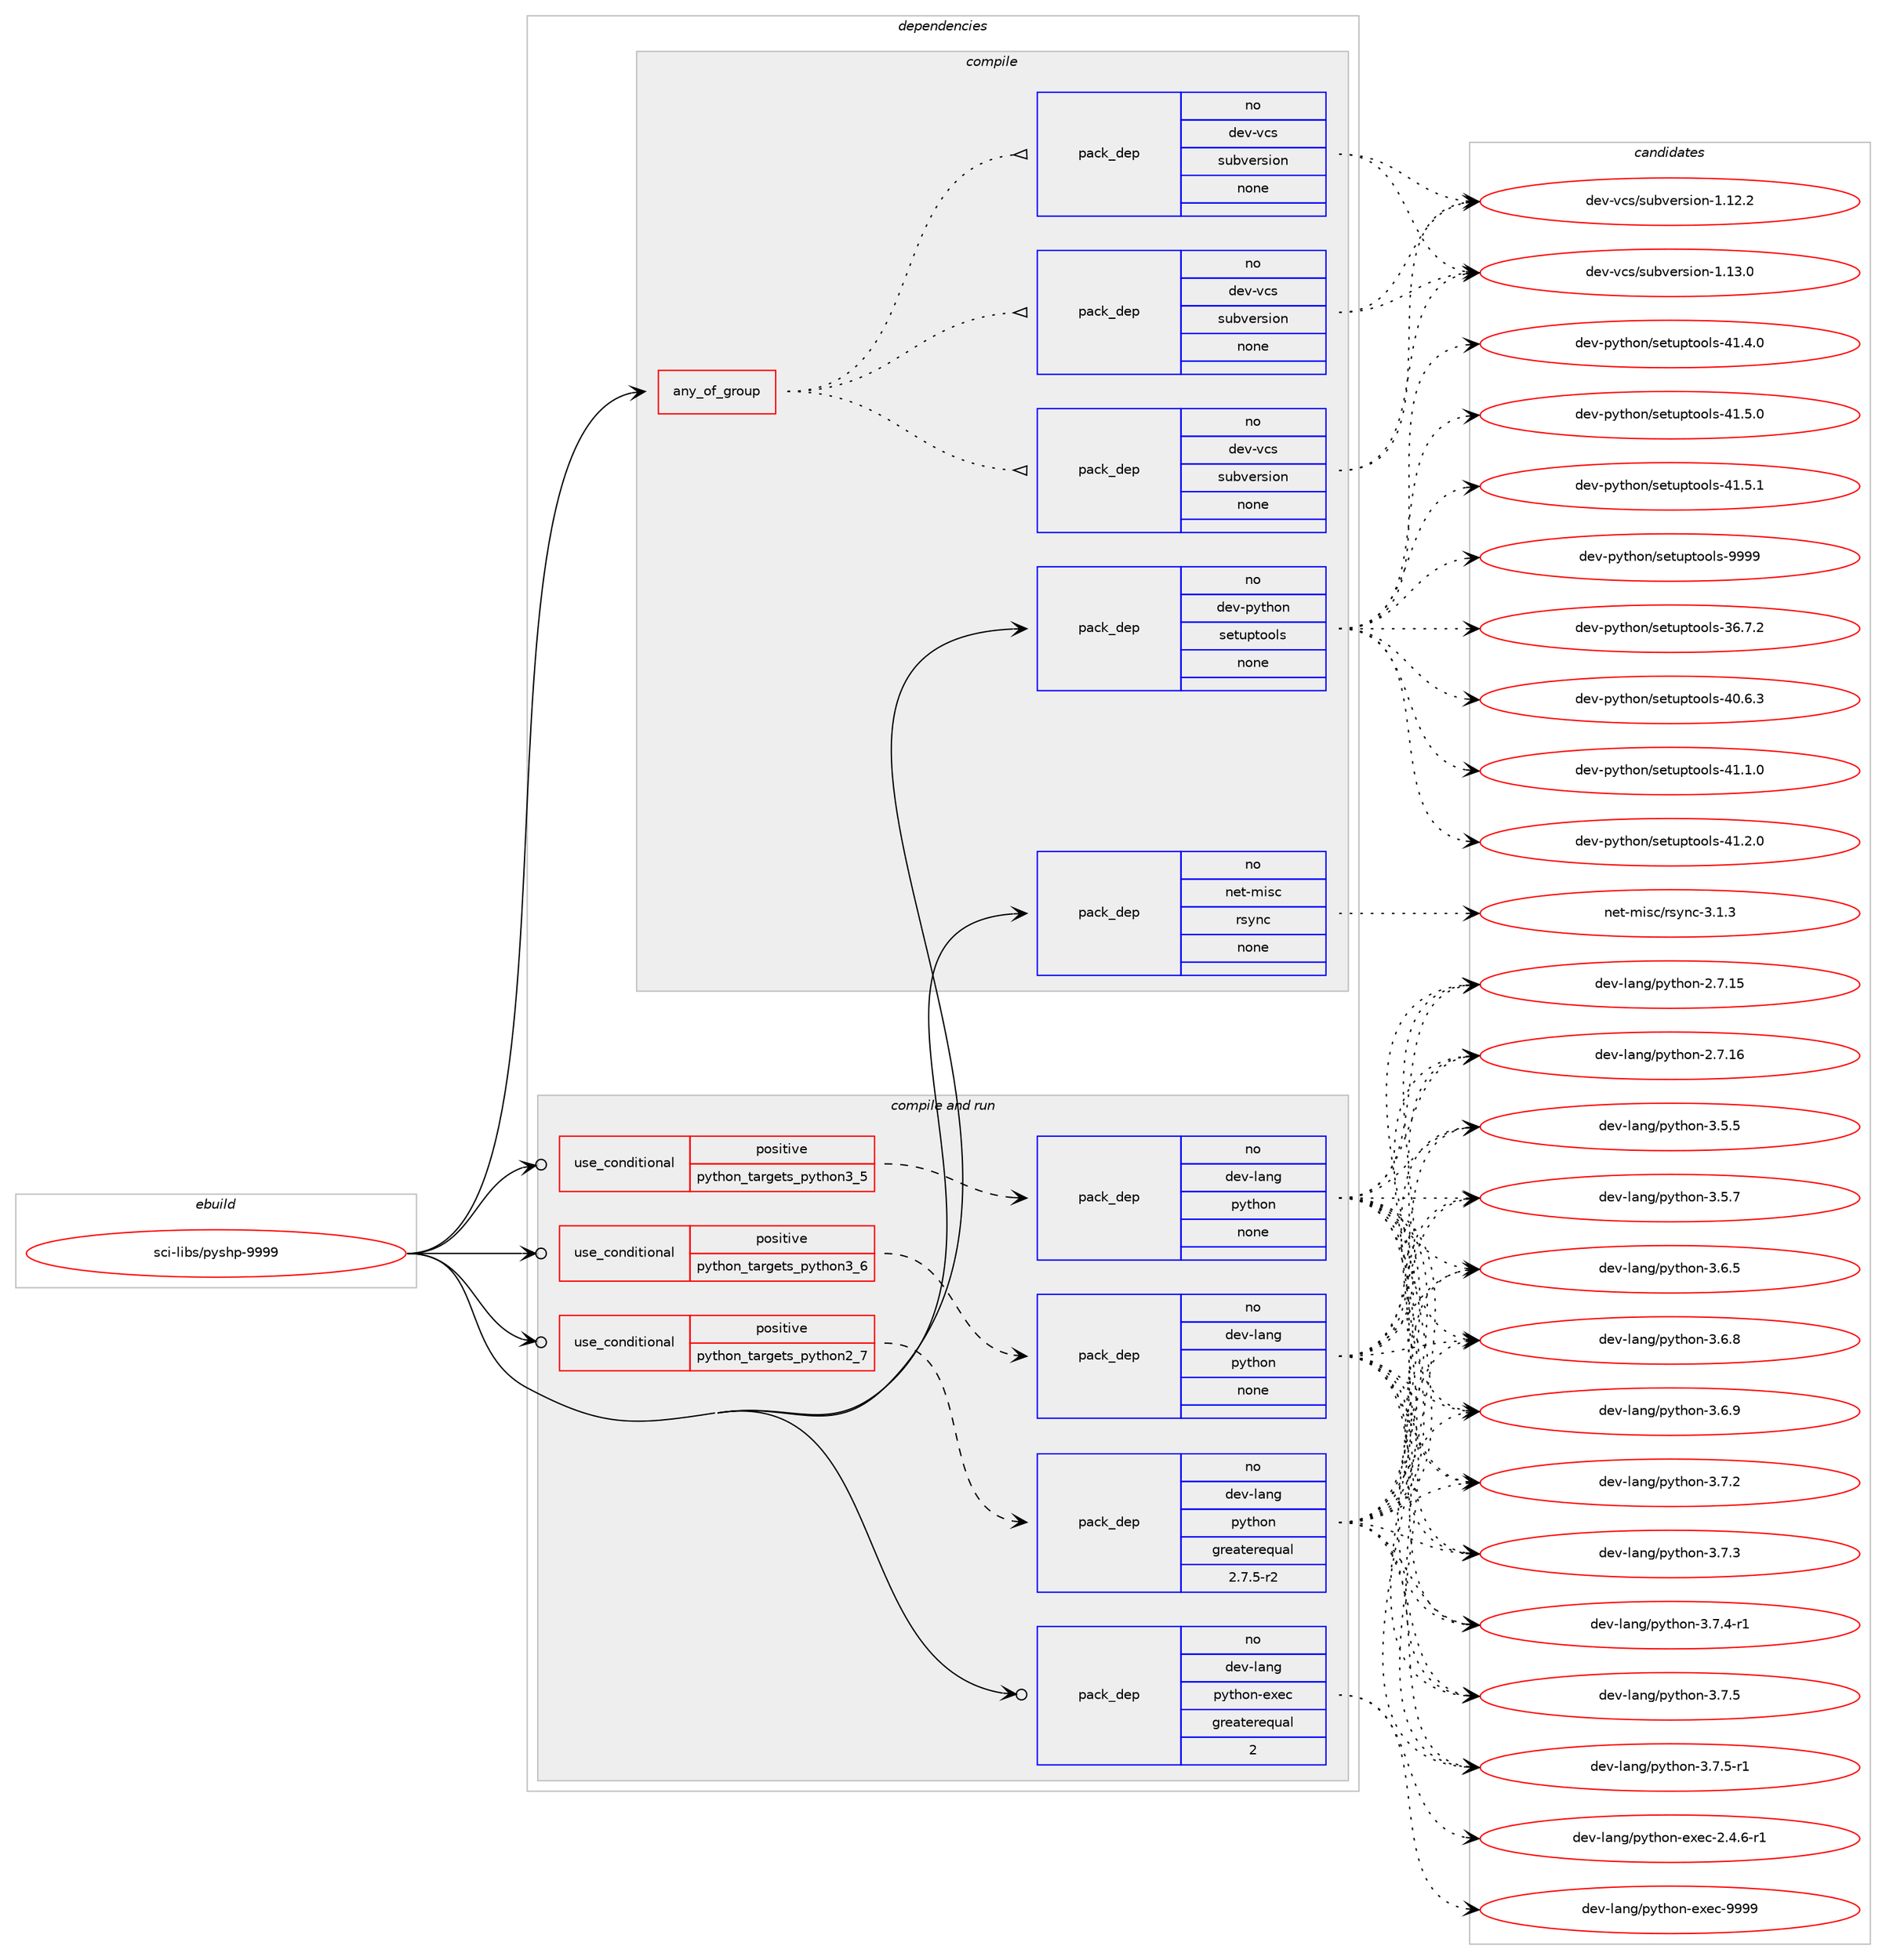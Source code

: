 digraph prolog {

# *************
# Graph options
# *************

newrank=true;
concentrate=true;
compound=true;
graph [rankdir=LR,fontname=Helvetica,fontsize=10,ranksep=1.5];#, ranksep=2.5, nodesep=0.2];
edge  [arrowhead=vee];
node  [fontname=Helvetica,fontsize=10];

# **********
# The ebuild
# **********

subgraph cluster_leftcol {
color=gray;
rank=same;
label=<<i>ebuild</i>>;
id [label="sci-libs/pyshp-9999", color=red, width=4, href="../sci-libs/pyshp-9999.svg"];
}

# ****************
# The dependencies
# ****************

subgraph cluster_midcol {
color=gray;
label=<<i>dependencies</i>>;
subgraph cluster_compile {
fillcolor="#eeeeee";
style=filled;
label=<<i>compile</i>>;
subgraph any14677 {
dependency859253 [label=<<TABLE BORDER="0" CELLBORDER="1" CELLSPACING="0" CELLPADDING="4"><TR><TD CELLPADDING="10">any_of_group</TD></TR></TABLE>>, shape=none, color=red];subgraph pack635414 {
dependency859254 [label=<<TABLE BORDER="0" CELLBORDER="1" CELLSPACING="0" CELLPADDING="4" WIDTH="220"><TR><TD ROWSPAN="6" CELLPADDING="30">pack_dep</TD></TR><TR><TD WIDTH="110">no</TD></TR><TR><TD>dev-vcs</TD></TR><TR><TD>subversion</TD></TR><TR><TD>none</TD></TR><TR><TD></TD></TR></TABLE>>, shape=none, color=blue];
}
dependency859253:e -> dependency859254:w [weight=20,style="dotted",arrowhead="oinv"];
subgraph pack635415 {
dependency859255 [label=<<TABLE BORDER="0" CELLBORDER="1" CELLSPACING="0" CELLPADDING="4" WIDTH="220"><TR><TD ROWSPAN="6" CELLPADDING="30">pack_dep</TD></TR><TR><TD WIDTH="110">no</TD></TR><TR><TD>dev-vcs</TD></TR><TR><TD>subversion</TD></TR><TR><TD>none</TD></TR><TR><TD></TD></TR></TABLE>>, shape=none, color=blue];
}
dependency859253:e -> dependency859255:w [weight=20,style="dotted",arrowhead="oinv"];
subgraph pack635416 {
dependency859256 [label=<<TABLE BORDER="0" CELLBORDER="1" CELLSPACING="0" CELLPADDING="4" WIDTH="220"><TR><TD ROWSPAN="6" CELLPADDING="30">pack_dep</TD></TR><TR><TD WIDTH="110">no</TD></TR><TR><TD>dev-vcs</TD></TR><TR><TD>subversion</TD></TR><TR><TD>none</TD></TR><TR><TD></TD></TR></TABLE>>, shape=none, color=blue];
}
dependency859253:e -> dependency859256:w [weight=20,style="dotted",arrowhead="oinv"];
}
id:e -> dependency859253:w [weight=20,style="solid",arrowhead="vee"];
subgraph pack635417 {
dependency859257 [label=<<TABLE BORDER="0" CELLBORDER="1" CELLSPACING="0" CELLPADDING="4" WIDTH="220"><TR><TD ROWSPAN="6" CELLPADDING="30">pack_dep</TD></TR><TR><TD WIDTH="110">no</TD></TR><TR><TD>dev-python</TD></TR><TR><TD>setuptools</TD></TR><TR><TD>none</TD></TR><TR><TD></TD></TR></TABLE>>, shape=none, color=blue];
}
id:e -> dependency859257:w [weight=20,style="solid",arrowhead="vee"];
subgraph pack635418 {
dependency859258 [label=<<TABLE BORDER="0" CELLBORDER="1" CELLSPACING="0" CELLPADDING="4" WIDTH="220"><TR><TD ROWSPAN="6" CELLPADDING="30">pack_dep</TD></TR><TR><TD WIDTH="110">no</TD></TR><TR><TD>net-misc</TD></TR><TR><TD>rsync</TD></TR><TR><TD>none</TD></TR><TR><TD></TD></TR></TABLE>>, shape=none, color=blue];
}
id:e -> dependency859258:w [weight=20,style="solid",arrowhead="vee"];
}
subgraph cluster_compileandrun {
fillcolor="#eeeeee";
style=filled;
label=<<i>compile and run</i>>;
subgraph cond208653 {
dependency859259 [label=<<TABLE BORDER="0" CELLBORDER="1" CELLSPACING="0" CELLPADDING="4"><TR><TD ROWSPAN="3" CELLPADDING="10">use_conditional</TD></TR><TR><TD>positive</TD></TR><TR><TD>python_targets_python2_7</TD></TR></TABLE>>, shape=none, color=red];
subgraph pack635419 {
dependency859260 [label=<<TABLE BORDER="0" CELLBORDER="1" CELLSPACING="0" CELLPADDING="4" WIDTH="220"><TR><TD ROWSPAN="6" CELLPADDING="30">pack_dep</TD></TR><TR><TD WIDTH="110">no</TD></TR><TR><TD>dev-lang</TD></TR><TR><TD>python</TD></TR><TR><TD>greaterequal</TD></TR><TR><TD>2.7.5-r2</TD></TR></TABLE>>, shape=none, color=blue];
}
dependency859259:e -> dependency859260:w [weight=20,style="dashed",arrowhead="vee"];
}
id:e -> dependency859259:w [weight=20,style="solid",arrowhead="odotvee"];
subgraph cond208654 {
dependency859261 [label=<<TABLE BORDER="0" CELLBORDER="1" CELLSPACING="0" CELLPADDING="4"><TR><TD ROWSPAN="3" CELLPADDING="10">use_conditional</TD></TR><TR><TD>positive</TD></TR><TR><TD>python_targets_python3_5</TD></TR></TABLE>>, shape=none, color=red];
subgraph pack635420 {
dependency859262 [label=<<TABLE BORDER="0" CELLBORDER="1" CELLSPACING="0" CELLPADDING="4" WIDTH="220"><TR><TD ROWSPAN="6" CELLPADDING="30">pack_dep</TD></TR><TR><TD WIDTH="110">no</TD></TR><TR><TD>dev-lang</TD></TR><TR><TD>python</TD></TR><TR><TD>none</TD></TR><TR><TD></TD></TR></TABLE>>, shape=none, color=blue];
}
dependency859261:e -> dependency859262:w [weight=20,style="dashed",arrowhead="vee"];
}
id:e -> dependency859261:w [weight=20,style="solid",arrowhead="odotvee"];
subgraph cond208655 {
dependency859263 [label=<<TABLE BORDER="0" CELLBORDER="1" CELLSPACING="0" CELLPADDING="4"><TR><TD ROWSPAN="3" CELLPADDING="10">use_conditional</TD></TR><TR><TD>positive</TD></TR><TR><TD>python_targets_python3_6</TD></TR></TABLE>>, shape=none, color=red];
subgraph pack635421 {
dependency859264 [label=<<TABLE BORDER="0" CELLBORDER="1" CELLSPACING="0" CELLPADDING="4" WIDTH="220"><TR><TD ROWSPAN="6" CELLPADDING="30">pack_dep</TD></TR><TR><TD WIDTH="110">no</TD></TR><TR><TD>dev-lang</TD></TR><TR><TD>python</TD></TR><TR><TD>none</TD></TR><TR><TD></TD></TR></TABLE>>, shape=none, color=blue];
}
dependency859263:e -> dependency859264:w [weight=20,style="dashed",arrowhead="vee"];
}
id:e -> dependency859263:w [weight=20,style="solid",arrowhead="odotvee"];
subgraph pack635422 {
dependency859265 [label=<<TABLE BORDER="0" CELLBORDER="1" CELLSPACING="0" CELLPADDING="4" WIDTH="220"><TR><TD ROWSPAN="6" CELLPADDING="30">pack_dep</TD></TR><TR><TD WIDTH="110">no</TD></TR><TR><TD>dev-lang</TD></TR><TR><TD>python-exec</TD></TR><TR><TD>greaterequal</TD></TR><TR><TD>2</TD></TR></TABLE>>, shape=none, color=blue];
}
id:e -> dependency859265:w [weight=20,style="solid",arrowhead="odotvee"];
}
subgraph cluster_run {
fillcolor="#eeeeee";
style=filled;
label=<<i>run</i>>;
}
}

# **************
# The candidates
# **************

subgraph cluster_choices {
rank=same;
color=gray;
label=<<i>candidates</i>>;

subgraph choice635414 {
color=black;
nodesep=1;
choice1001011184511899115471151179811810111411510511111045494649504650 [label="dev-vcs/subversion-1.12.2", color=red, width=4,href="../dev-vcs/subversion-1.12.2.svg"];
choice1001011184511899115471151179811810111411510511111045494649514648 [label="dev-vcs/subversion-1.13.0", color=red, width=4,href="../dev-vcs/subversion-1.13.0.svg"];
dependency859254:e -> choice1001011184511899115471151179811810111411510511111045494649504650:w [style=dotted,weight="100"];
dependency859254:e -> choice1001011184511899115471151179811810111411510511111045494649514648:w [style=dotted,weight="100"];
}
subgraph choice635415 {
color=black;
nodesep=1;
choice1001011184511899115471151179811810111411510511111045494649504650 [label="dev-vcs/subversion-1.12.2", color=red, width=4,href="../dev-vcs/subversion-1.12.2.svg"];
choice1001011184511899115471151179811810111411510511111045494649514648 [label="dev-vcs/subversion-1.13.0", color=red, width=4,href="../dev-vcs/subversion-1.13.0.svg"];
dependency859255:e -> choice1001011184511899115471151179811810111411510511111045494649504650:w [style=dotted,weight="100"];
dependency859255:e -> choice1001011184511899115471151179811810111411510511111045494649514648:w [style=dotted,weight="100"];
}
subgraph choice635416 {
color=black;
nodesep=1;
choice1001011184511899115471151179811810111411510511111045494649504650 [label="dev-vcs/subversion-1.12.2", color=red, width=4,href="../dev-vcs/subversion-1.12.2.svg"];
choice1001011184511899115471151179811810111411510511111045494649514648 [label="dev-vcs/subversion-1.13.0", color=red, width=4,href="../dev-vcs/subversion-1.13.0.svg"];
dependency859256:e -> choice1001011184511899115471151179811810111411510511111045494649504650:w [style=dotted,weight="100"];
dependency859256:e -> choice1001011184511899115471151179811810111411510511111045494649514648:w [style=dotted,weight="100"];
}
subgraph choice635417 {
color=black;
nodesep=1;
choice100101118451121211161041111104711510111611711211611111110811545515446554650 [label="dev-python/setuptools-36.7.2", color=red, width=4,href="../dev-python/setuptools-36.7.2.svg"];
choice100101118451121211161041111104711510111611711211611111110811545524846544651 [label="dev-python/setuptools-40.6.3", color=red, width=4,href="../dev-python/setuptools-40.6.3.svg"];
choice100101118451121211161041111104711510111611711211611111110811545524946494648 [label="dev-python/setuptools-41.1.0", color=red, width=4,href="../dev-python/setuptools-41.1.0.svg"];
choice100101118451121211161041111104711510111611711211611111110811545524946504648 [label="dev-python/setuptools-41.2.0", color=red, width=4,href="../dev-python/setuptools-41.2.0.svg"];
choice100101118451121211161041111104711510111611711211611111110811545524946524648 [label="dev-python/setuptools-41.4.0", color=red, width=4,href="../dev-python/setuptools-41.4.0.svg"];
choice100101118451121211161041111104711510111611711211611111110811545524946534648 [label="dev-python/setuptools-41.5.0", color=red, width=4,href="../dev-python/setuptools-41.5.0.svg"];
choice100101118451121211161041111104711510111611711211611111110811545524946534649 [label="dev-python/setuptools-41.5.1", color=red, width=4,href="../dev-python/setuptools-41.5.1.svg"];
choice10010111845112121116104111110471151011161171121161111111081154557575757 [label="dev-python/setuptools-9999", color=red, width=4,href="../dev-python/setuptools-9999.svg"];
dependency859257:e -> choice100101118451121211161041111104711510111611711211611111110811545515446554650:w [style=dotted,weight="100"];
dependency859257:e -> choice100101118451121211161041111104711510111611711211611111110811545524846544651:w [style=dotted,weight="100"];
dependency859257:e -> choice100101118451121211161041111104711510111611711211611111110811545524946494648:w [style=dotted,weight="100"];
dependency859257:e -> choice100101118451121211161041111104711510111611711211611111110811545524946504648:w [style=dotted,weight="100"];
dependency859257:e -> choice100101118451121211161041111104711510111611711211611111110811545524946524648:w [style=dotted,weight="100"];
dependency859257:e -> choice100101118451121211161041111104711510111611711211611111110811545524946534648:w [style=dotted,weight="100"];
dependency859257:e -> choice100101118451121211161041111104711510111611711211611111110811545524946534649:w [style=dotted,weight="100"];
dependency859257:e -> choice10010111845112121116104111110471151011161171121161111111081154557575757:w [style=dotted,weight="100"];
}
subgraph choice635418 {
color=black;
nodesep=1;
choice11010111645109105115994711411512111099455146494651 [label="net-misc/rsync-3.1.3", color=red, width=4,href="../net-misc/rsync-3.1.3.svg"];
dependency859258:e -> choice11010111645109105115994711411512111099455146494651:w [style=dotted,weight="100"];
}
subgraph choice635419 {
color=black;
nodesep=1;
choice10010111845108971101034711212111610411111045504655464953 [label="dev-lang/python-2.7.15", color=red, width=4,href="../dev-lang/python-2.7.15.svg"];
choice10010111845108971101034711212111610411111045504655464954 [label="dev-lang/python-2.7.16", color=red, width=4,href="../dev-lang/python-2.7.16.svg"];
choice100101118451089711010347112121116104111110455146534653 [label="dev-lang/python-3.5.5", color=red, width=4,href="../dev-lang/python-3.5.5.svg"];
choice100101118451089711010347112121116104111110455146534655 [label="dev-lang/python-3.5.7", color=red, width=4,href="../dev-lang/python-3.5.7.svg"];
choice100101118451089711010347112121116104111110455146544653 [label="dev-lang/python-3.6.5", color=red, width=4,href="../dev-lang/python-3.6.5.svg"];
choice100101118451089711010347112121116104111110455146544656 [label="dev-lang/python-3.6.8", color=red, width=4,href="../dev-lang/python-3.6.8.svg"];
choice100101118451089711010347112121116104111110455146544657 [label="dev-lang/python-3.6.9", color=red, width=4,href="../dev-lang/python-3.6.9.svg"];
choice100101118451089711010347112121116104111110455146554650 [label="dev-lang/python-3.7.2", color=red, width=4,href="../dev-lang/python-3.7.2.svg"];
choice100101118451089711010347112121116104111110455146554651 [label="dev-lang/python-3.7.3", color=red, width=4,href="../dev-lang/python-3.7.3.svg"];
choice1001011184510897110103471121211161041111104551465546524511449 [label="dev-lang/python-3.7.4-r1", color=red, width=4,href="../dev-lang/python-3.7.4-r1.svg"];
choice100101118451089711010347112121116104111110455146554653 [label="dev-lang/python-3.7.5", color=red, width=4,href="../dev-lang/python-3.7.5.svg"];
choice1001011184510897110103471121211161041111104551465546534511449 [label="dev-lang/python-3.7.5-r1", color=red, width=4,href="../dev-lang/python-3.7.5-r1.svg"];
dependency859260:e -> choice10010111845108971101034711212111610411111045504655464953:w [style=dotted,weight="100"];
dependency859260:e -> choice10010111845108971101034711212111610411111045504655464954:w [style=dotted,weight="100"];
dependency859260:e -> choice100101118451089711010347112121116104111110455146534653:w [style=dotted,weight="100"];
dependency859260:e -> choice100101118451089711010347112121116104111110455146534655:w [style=dotted,weight="100"];
dependency859260:e -> choice100101118451089711010347112121116104111110455146544653:w [style=dotted,weight="100"];
dependency859260:e -> choice100101118451089711010347112121116104111110455146544656:w [style=dotted,weight="100"];
dependency859260:e -> choice100101118451089711010347112121116104111110455146544657:w [style=dotted,weight="100"];
dependency859260:e -> choice100101118451089711010347112121116104111110455146554650:w [style=dotted,weight="100"];
dependency859260:e -> choice100101118451089711010347112121116104111110455146554651:w [style=dotted,weight="100"];
dependency859260:e -> choice1001011184510897110103471121211161041111104551465546524511449:w [style=dotted,weight="100"];
dependency859260:e -> choice100101118451089711010347112121116104111110455146554653:w [style=dotted,weight="100"];
dependency859260:e -> choice1001011184510897110103471121211161041111104551465546534511449:w [style=dotted,weight="100"];
}
subgraph choice635420 {
color=black;
nodesep=1;
choice10010111845108971101034711212111610411111045504655464953 [label="dev-lang/python-2.7.15", color=red, width=4,href="../dev-lang/python-2.7.15.svg"];
choice10010111845108971101034711212111610411111045504655464954 [label="dev-lang/python-2.7.16", color=red, width=4,href="../dev-lang/python-2.7.16.svg"];
choice100101118451089711010347112121116104111110455146534653 [label="dev-lang/python-3.5.5", color=red, width=4,href="../dev-lang/python-3.5.5.svg"];
choice100101118451089711010347112121116104111110455146534655 [label="dev-lang/python-3.5.7", color=red, width=4,href="../dev-lang/python-3.5.7.svg"];
choice100101118451089711010347112121116104111110455146544653 [label="dev-lang/python-3.6.5", color=red, width=4,href="../dev-lang/python-3.6.5.svg"];
choice100101118451089711010347112121116104111110455146544656 [label="dev-lang/python-3.6.8", color=red, width=4,href="../dev-lang/python-3.6.8.svg"];
choice100101118451089711010347112121116104111110455146544657 [label="dev-lang/python-3.6.9", color=red, width=4,href="../dev-lang/python-3.6.9.svg"];
choice100101118451089711010347112121116104111110455146554650 [label="dev-lang/python-3.7.2", color=red, width=4,href="../dev-lang/python-3.7.2.svg"];
choice100101118451089711010347112121116104111110455146554651 [label="dev-lang/python-3.7.3", color=red, width=4,href="../dev-lang/python-3.7.3.svg"];
choice1001011184510897110103471121211161041111104551465546524511449 [label="dev-lang/python-3.7.4-r1", color=red, width=4,href="../dev-lang/python-3.7.4-r1.svg"];
choice100101118451089711010347112121116104111110455146554653 [label="dev-lang/python-3.7.5", color=red, width=4,href="../dev-lang/python-3.7.5.svg"];
choice1001011184510897110103471121211161041111104551465546534511449 [label="dev-lang/python-3.7.5-r1", color=red, width=4,href="../dev-lang/python-3.7.5-r1.svg"];
dependency859262:e -> choice10010111845108971101034711212111610411111045504655464953:w [style=dotted,weight="100"];
dependency859262:e -> choice10010111845108971101034711212111610411111045504655464954:w [style=dotted,weight="100"];
dependency859262:e -> choice100101118451089711010347112121116104111110455146534653:w [style=dotted,weight="100"];
dependency859262:e -> choice100101118451089711010347112121116104111110455146534655:w [style=dotted,weight="100"];
dependency859262:e -> choice100101118451089711010347112121116104111110455146544653:w [style=dotted,weight="100"];
dependency859262:e -> choice100101118451089711010347112121116104111110455146544656:w [style=dotted,weight="100"];
dependency859262:e -> choice100101118451089711010347112121116104111110455146544657:w [style=dotted,weight="100"];
dependency859262:e -> choice100101118451089711010347112121116104111110455146554650:w [style=dotted,weight="100"];
dependency859262:e -> choice100101118451089711010347112121116104111110455146554651:w [style=dotted,weight="100"];
dependency859262:e -> choice1001011184510897110103471121211161041111104551465546524511449:w [style=dotted,weight="100"];
dependency859262:e -> choice100101118451089711010347112121116104111110455146554653:w [style=dotted,weight="100"];
dependency859262:e -> choice1001011184510897110103471121211161041111104551465546534511449:w [style=dotted,weight="100"];
}
subgraph choice635421 {
color=black;
nodesep=1;
choice10010111845108971101034711212111610411111045504655464953 [label="dev-lang/python-2.7.15", color=red, width=4,href="../dev-lang/python-2.7.15.svg"];
choice10010111845108971101034711212111610411111045504655464954 [label="dev-lang/python-2.7.16", color=red, width=4,href="../dev-lang/python-2.7.16.svg"];
choice100101118451089711010347112121116104111110455146534653 [label="dev-lang/python-3.5.5", color=red, width=4,href="../dev-lang/python-3.5.5.svg"];
choice100101118451089711010347112121116104111110455146534655 [label="dev-lang/python-3.5.7", color=red, width=4,href="../dev-lang/python-3.5.7.svg"];
choice100101118451089711010347112121116104111110455146544653 [label="dev-lang/python-3.6.5", color=red, width=4,href="../dev-lang/python-3.6.5.svg"];
choice100101118451089711010347112121116104111110455146544656 [label="dev-lang/python-3.6.8", color=red, width=4,href="../dev-lang/python-3.6.8.svg"];
choice100101118451089711010347112121116104111110455146544657 [label="dev-lang/python-3.6.9", color=red, width=4,href="../dev-lang/python-3.6.9.svg"];
choice100101118451089711010347112121116104111110455146554650 [label="dev-lang/python-3.7.2", color=red, width=4,href="../dev-lang/python-3.7.2.svg"];
choice100101118451089711010347112121116104111110455146554651 [label="dev-lang/python-3.7.3", color=red, width=4,href="../dev-lang/python-3.7.3.svg"];
choice1001011184510897110103471121211161041111104551465546524511449 [label="dev-lang/python-3.7.4-r1", color=red, width=4,href="../dev-lang/python-3.7.4-r1.svg"];
choice100101118451089711010347112121116104111110455146554653 [label="dev-lang/python-3.7.5", color=red, width=4,href="../dev-lang/python-3.7.5.svg"];
choice1001011184510897110103471121211161041111104551465546534511449 [label="dev-lang/python-3.7.5-r1", color=red, width=4,href="../dev-lang/python-3.7.5-r1.svg"];
dependency859264:e -> choice10010111845108971101034711212111610411111045504655464953:w [style=dotted,weight="100"];
dependency859264:e -> choice10010111845108971101034711212111610411111045504655464954:w [style=dotted,weight="100"];
dependency859264:e -> choice100101118451089711010347112121116104111110455146534653:w [style=dotted,weight="100"];
dependency859264:e -> choice100101118451089711010347112121116104111110455146534655:w [style=dotted,weight="100"];
dependency859264:e -> choice100101118451089711010347112121116104111110455146544653:w [style=dotted,weight="100"];
dependency859264:e -> choice100101118451089711010347112121116104111110455146544656:w [style=dotted,weight="100"];
dependency859264:e -> choice100101118451089711010347112121116104111110455146544657:w [style=dotted,weight="100"];
dependency859264:e -> choice100101118451089711010347112121116104111110455146554650:w [style=dotted,weight="100"];
dependency859264:e -> choice100101118451089711010347112121116104111110455146554651:w [style=dotted,weight="100"];
dependency859264:e -> choice1001011184510897110103471121211161041111104551465546524511449:w [style=dotted,weight="100"];
dependency859264:e -> choice100101118451089711010347112121116104111110455146554653:w [style=dotted,weight="100"];
dependency859264:e -> choice1001011184510897110103471121211161041111104551465546534511449:w [style=dotted,weight="100"];
}
subgraph choice635422 {
color=black;
nodesep=1;
choice10010111845108971101034711212111610411111045101120101994550465246544511449 [label="dev-lang/python-exec-2.4.6-r1", color=red, width=4,href="../dev-lang/python-exec-2.4.6-r1.svg"];
choice10010111845108971101034711212111610411111045101120101994557575757 [label="dev-lang/python-exec-9999", color=red, width=4,href="../dev-lang/python-exec-9999.svg"];
dependency859265:e -> choice10010111845108971101034711212111610411111045101120101994550465246544511449:w [style=dotted,weight="100"];
dependency859265:e -> choice10010111845108971101034711212111610411111045101120101994557575757:w [style=dotted,weight="100"];
}
}

}
